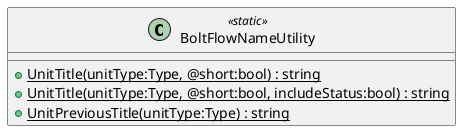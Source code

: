 @startuml
class BoltFlowNameUtility <<static>> {
    + {static} UnitTitle(unitType:Type, @short:bool) : string
    + {static} UnitTitle(unitType:Type, @short:bool, includeStatus:bool) : string
    + {static} UnitPreviousTitle(unitType:Type) : string
}
@enduml
